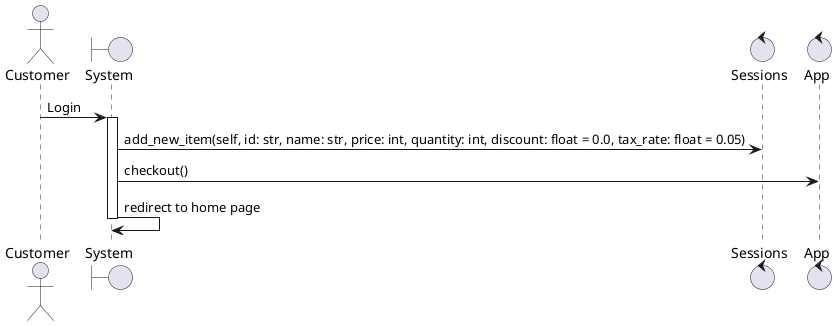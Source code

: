 @startuml login
actor Customer
boundary "System" as system
control "Sessions" as sessions
control "App" as app
Customer -> system: Login
activate system
system -> sessions: add_new_item(self, id: str, name: str, price: int, quantity: int, discount: float = 0.0, tax_rate: float = 0.05)
system -> app: checkout()
system -> system: redirect to home page
deactivate system
@enduml
